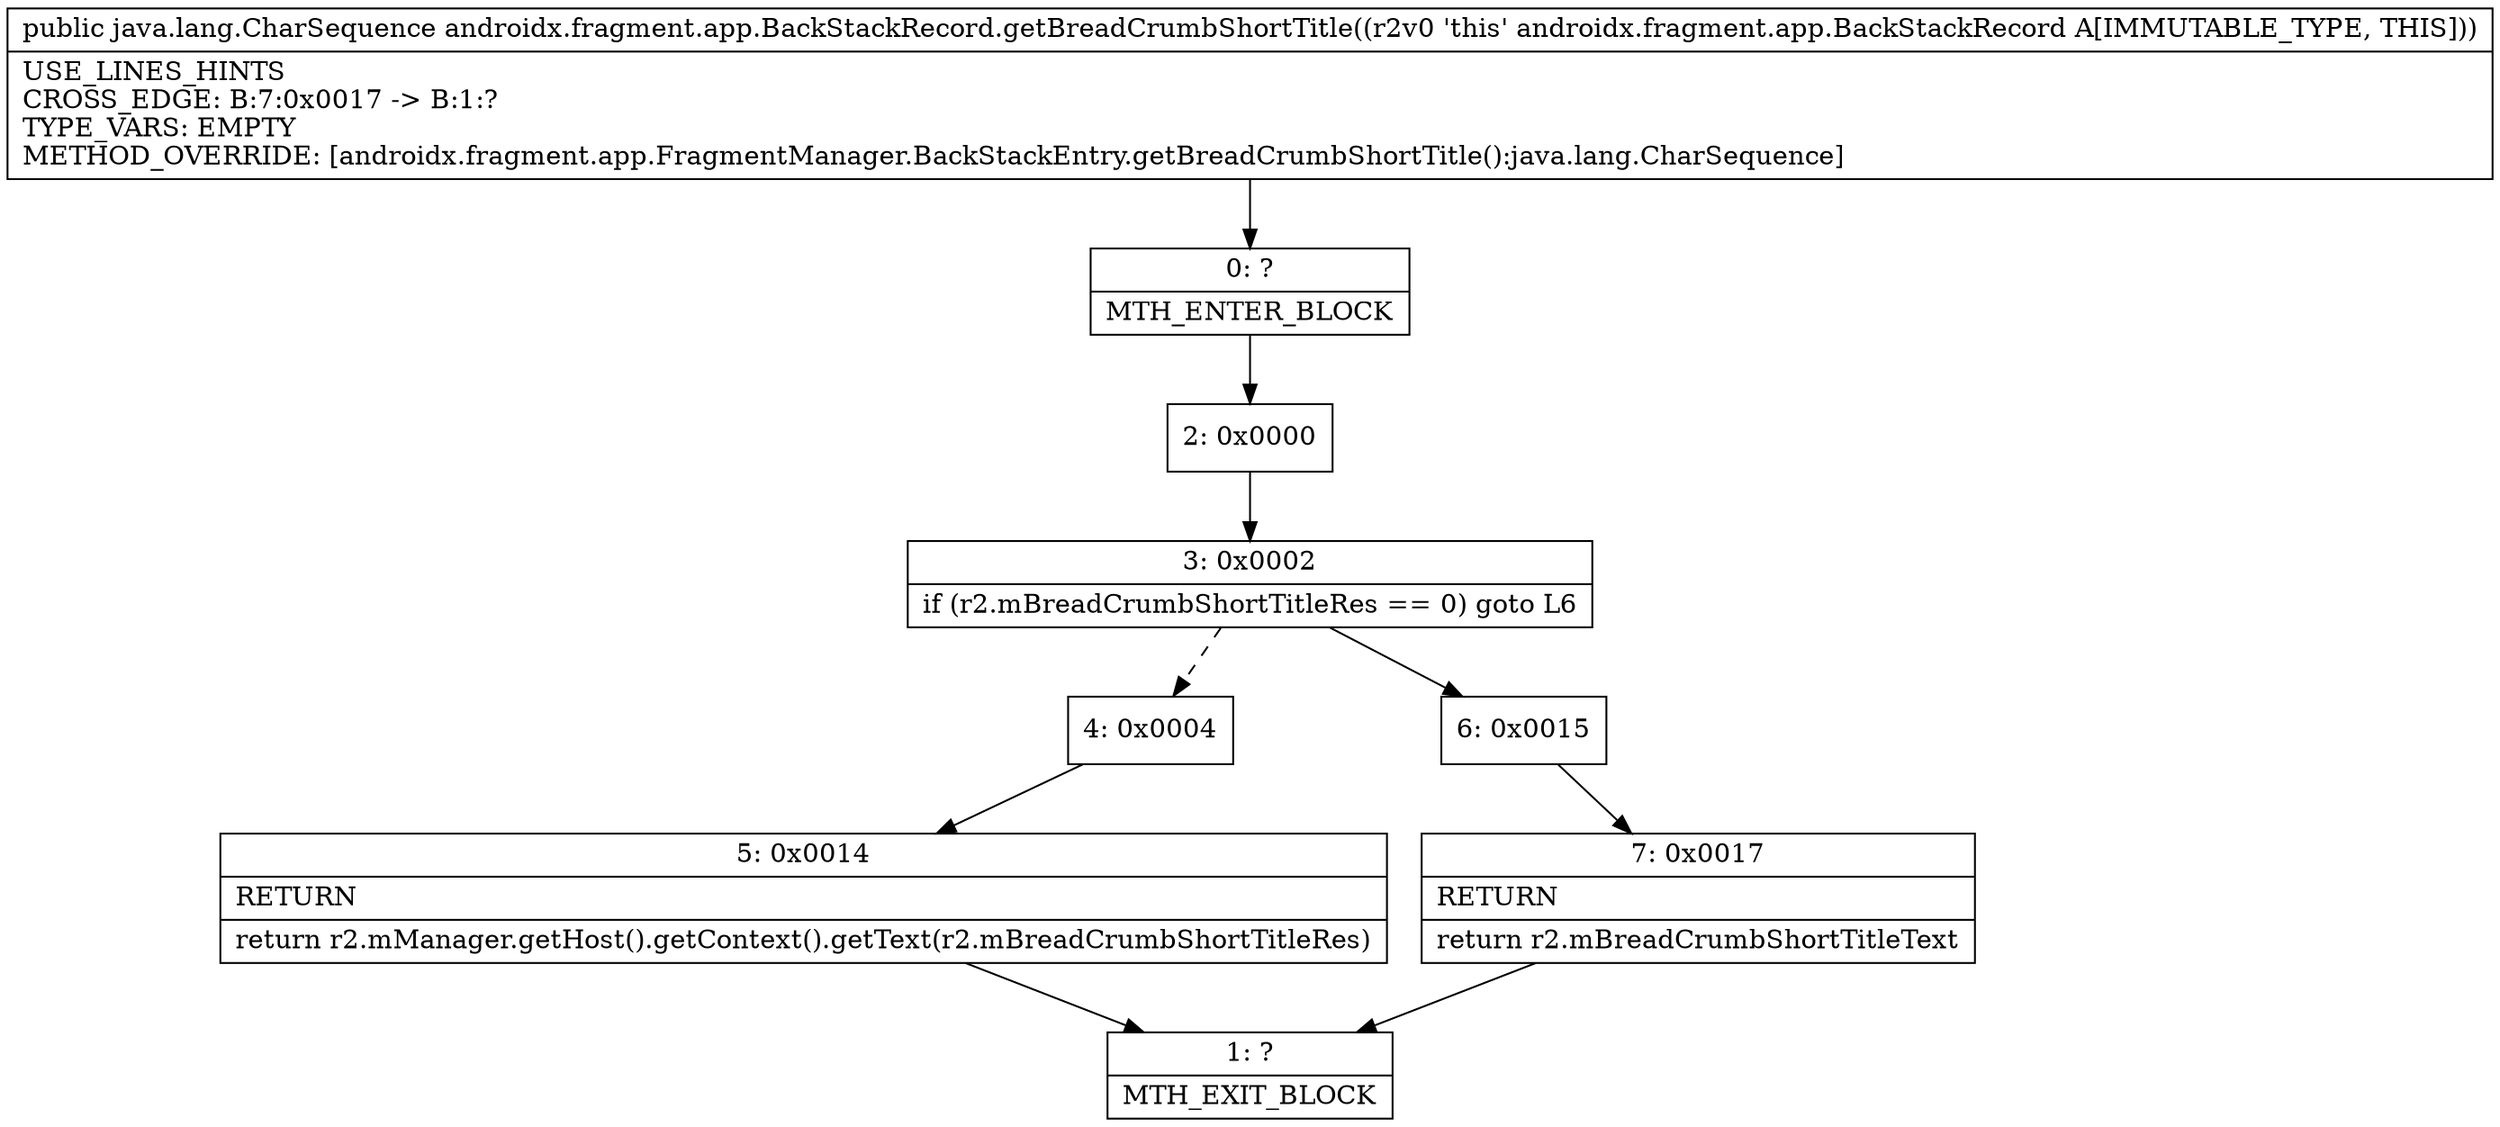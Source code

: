 digraph "CFG forandroidx.fragment.app.BackStackRecord.getBreadCrumbShortTitle()Ljava\/lang\/CharSequence;" {
Node_0 [shape=record,label="{0\:\ ?|MTH_ENTER_BLOCK\l}"];
Node_2 [shape=record,label="{2\:\ 0x0000}"];
Node_3 [shape=record,label="{3\:\ 0x0002|if (r2.mBreadCrumbShortTitleRes == 0) goto L6\l}"];
Node_4 [shape=record,label="{4\:\ 0x0004}"];
Node_5 [shape=record,label="{5\:\ 0x0014|RETURN\l|return r2.mManager.getHost().getContext().getText(r2.mBreadCrumbShortTitleRes)\l}"];
Node_1 [shape=record,label="{1\:\ ?|MTH_EXIT_BLOCK\l}"];
Node_6 [shape=record,label="{6\:\ 0x0015}"];
Node_7 [shape=record,label="{7\:\ 0x0017|RETURN\l|return r2.mBreadCrumbShortTitleText\l}"];
MethodNode[shape=record,label="{public java.lang.CharSequence androidx.fragment.app.BackStackRecord.getBreadCrumbShortTitle((r2v0 'this' androidx.fragment.app.BackStackRecord A[IMMUTABLE_TYPE, THIS]))  | USE_LINES_HINTS\lCROSS_EDGE: B:7:0x0017 \-\> B:1:?\lTYPE_VARS: EMPTY\lMETHOD_OVERRIDE: [androidx.fragment.app.FragmentManager.BackStackEntry.getBreadCrumbShortTitle():java.lang.CharSequence]\l}"];
MethodNode -> Node_0;Node_0 -> Node_2;
Node_2 -> Node_3;
Node_3 -> Node_4[style=dashed];
Node_3 -> Node_6;
Node_4 -> Node_5;
Node_5 -> Node_1;
Node_6 -> Node_7;
Node_7 -> Node_1;
}

